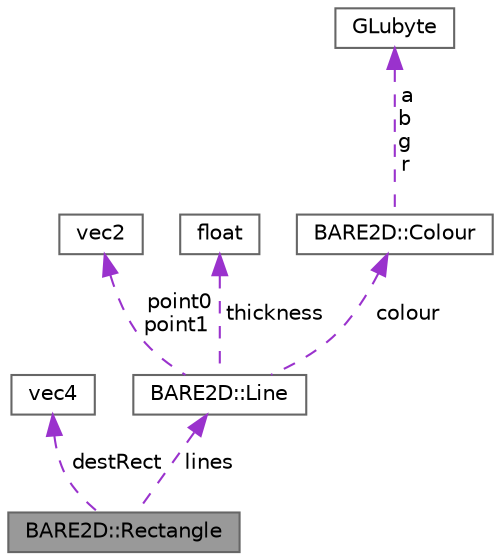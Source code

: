 digraph "BARE2D::Rectangle"
{
 // INTERACTIVE_SVG=YES
 // LATEX_PDF_SIZE
  bgcolor="transparent";
  edge [fontname=Helvetica,fontsize=10,labelfontname=Helvetica,labelfontsize=10];
  node [fontname=Helvetica,fontsize=10,shape=box,height=0.2,width=0.4];
  Node1 [label="BARE2D::Rectangle",height=0.2,width=0.4,color="gray40", fillcolor="grey60", style="filled", fontcolor="black",tooltip=" "];
  Node2 -> Node1 [dir="back",color="darkorchid3",style="dashed",label=" destRect" ];
  Node2 [label="vec4",height=0.2,width=0.4,color="gray40", fillcolor="white", style="filled",tooltip=" "];
  Node3 -> Node1 [dir="back",color="darkorchid3",style="dashed",label=" lines" ];
  Node3 [label="BARE2D::Line",height=0.2,width=0.4,color="gray40", fillcolor="white", style="filled",URL="$struct_b_a_r_e2_d_1_1_line.html",tooltip=" "];
  Node4 -> Node3 [dir="back",color="darkorchid3",style="dashed",label=" point0\npoint1" ];
  Node4 [label="vec2",height=0.2,width=0.4,color="gray40", fillcolor="white", style="filled",tooltip=" "];
  Node5 -> Node3 [dir="back",color="darkorchid3",style="dashed",label=" thickness" ];
  Node5 [label="float",height=0.2,width=0.4,color="gray40", fillcolor="white", style="filled",tooltip=" "];
  Node6 -> Node3 [dir="back",color="darkorchid3",style="dashed",label=" colour" ];
  Node6 [label="BARE2D::Colour",height=0.2,width=0.4,color="gray40", fillcolor="white", style="filled",URL="$struct_b_a_r_e2_d_1_1_colour.html",tooltip="An RGBA 8-bit colour value."];
  Node7 -> Node6 [dir="back",color="darkorchid3",style="dashed",label=" a\nb\ng\nr" ];
  Node7 [label="GLubyte",height=0.2,width=0.4,color="gray40", fillcolor="white", style="filled",tooltip=" "];
}
